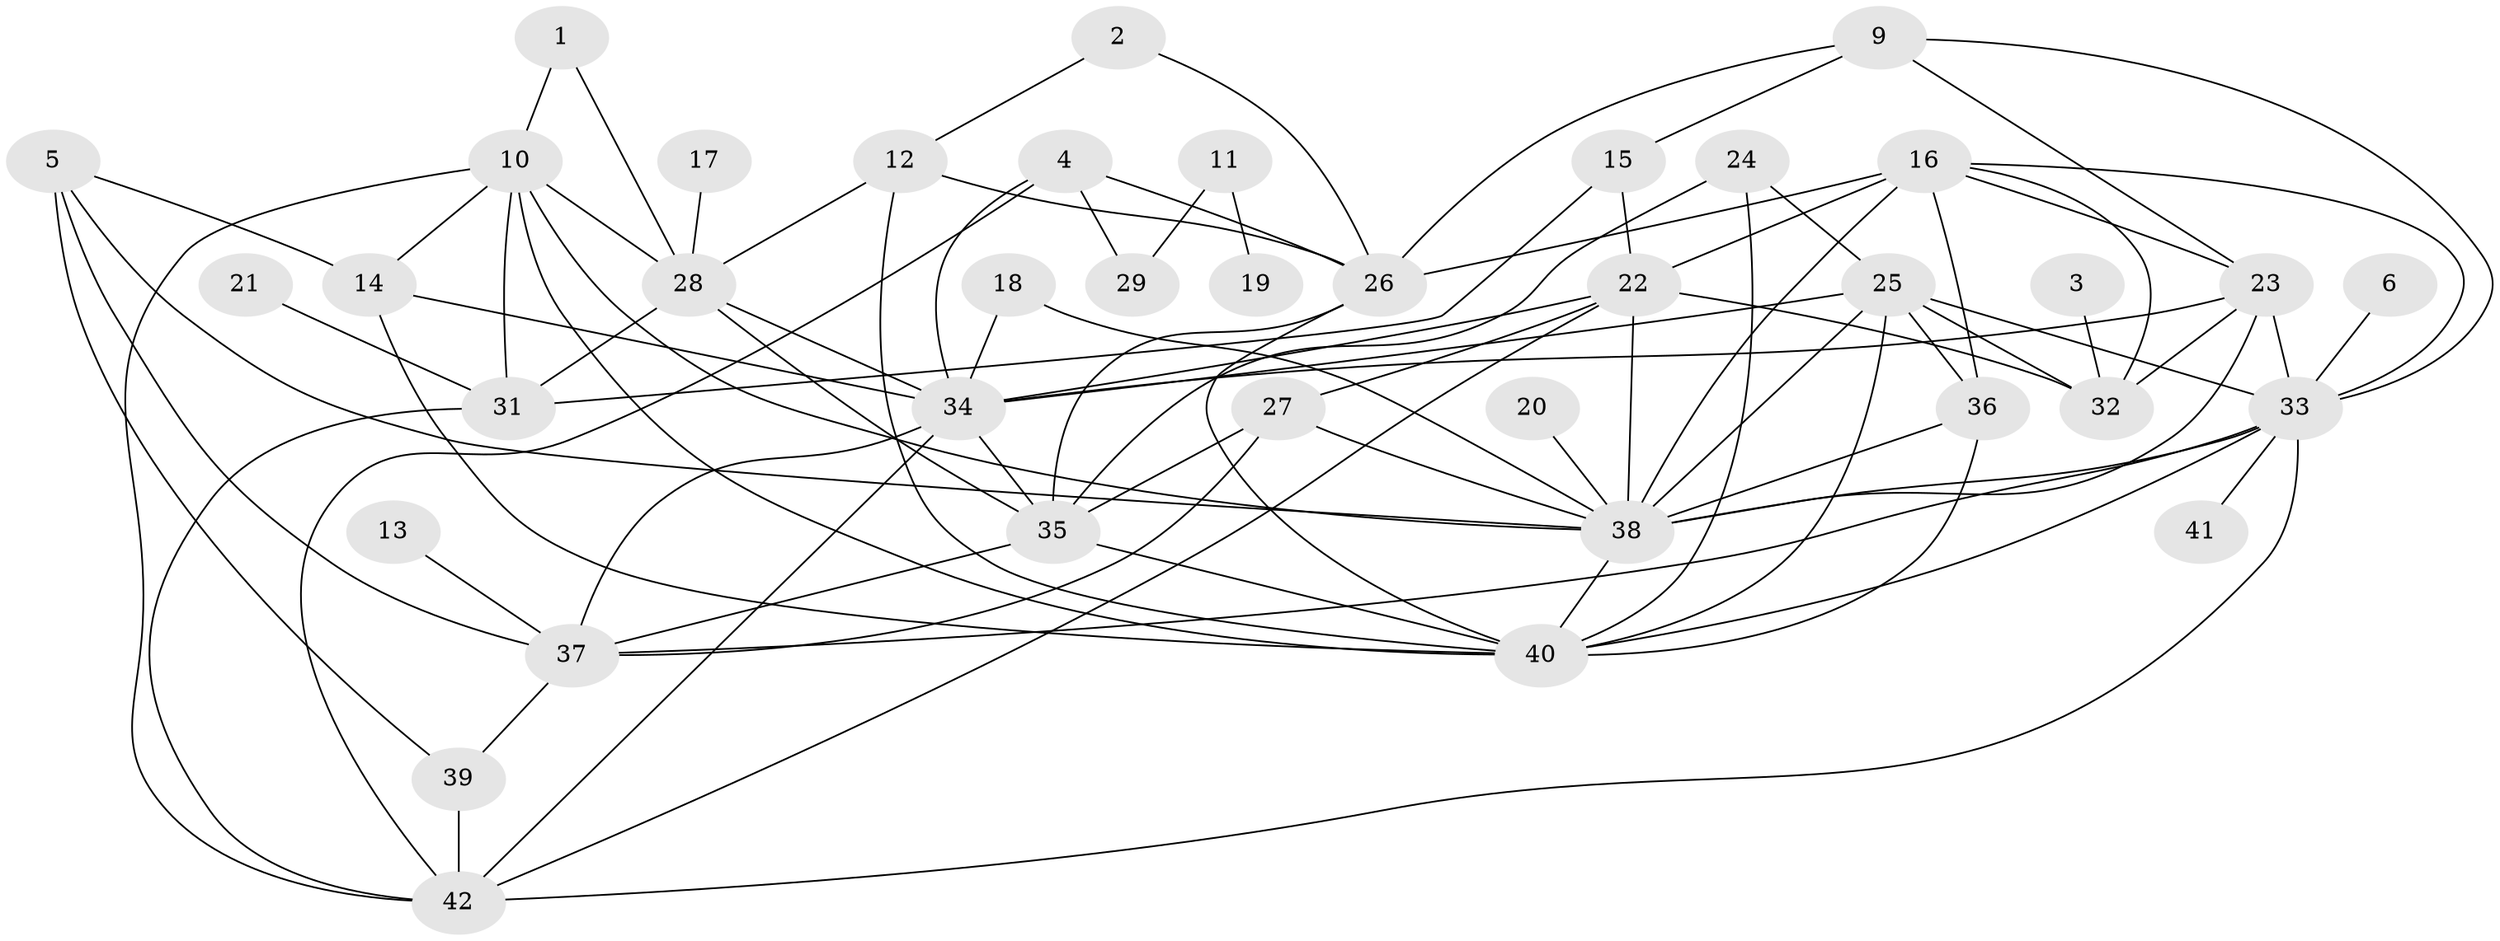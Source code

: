 // original degree distribution, {2: 0.14285714285714285, 1: 0.15476190476190477, 4: 0.20238095238095238, 5: 0.07142857142857142, 6: 0.09523809523809523, 3: 0.27380952380952384, 0: 0.03571428571428571, 7: 0.023809523809523808}
// Generated by graph-tools (version 1.1) at 2025/49/03/09/25 03:49:11]
// undirected, 39 vertices, 88 edges
graph export_dot {
graph [start="1"]
  node [color=gray90,style=filled];
  1;
  2;
  3;
  4;
  5;
  6;
  9;
  10;
  11;
  12;
  13;
  14;
  15;
  16;
  17;
  18;
  19;
  20;
  21;
  22;
  23;
  24;
  25;
  26;
  27;
  28;
  29;
  31;
  32;
  33;
  34;
  35;
  36;
  37;
  38;
  39;
  40;
  41;
  42;
  1 -- 10 [weight=1.0];
  1 -- 28 [weight=1.0];
  2 -- 12 [weight=1.0];
  2 -- 26 [weight=1.0];
  3 -- 32 [weight=1.0];
  4 -- 26 [weight=1.0];
  4 -- 29 [weight=1.0];
  4 -- 34 [weight=1.0];
  4 -- 42 [weight=1.0];
  5 -- 14 [weight=1.0];
  5 -- 37 [weight=1.0];
  5 -- 38 [weight=1.0];
  5 -- 39 [weight=1.0];
  6 -- 33 [weight=1.0];
  9 -- 15 [weight=1.0];
  9 -- 23 [weight=1.0];
  9 -- 26 [weight=1.0];
  9 -- 33 [weight=1.0];
  10 -- 14 [weight=1.0];
  10 -- 28 [weight=1.0];
  10 -- 31 [weight=1.0];
  10 -- 38 [weight=1.0];
  10 -- 40 [weight=1.0];
  10 -- 42 [weight=1.0];
  11 -- 19 [weight=1.0];
  11 -- 29 [weight=1.0];
  12 -- 26 [weight=1.0];
  12 -- 28 [weight=1.0];
  12 -- 40 [weight=1.0];
  13 -- 37 [weight=1.0];
  14 -- 34 [weight=1.0];
  14 -- 40 [weight=1.0];
  15 -- 22 [weight=1.0];
  15 -- 31 [weight=1.0];
  16 -- 22 [weight=1.0];
  16 -- 23 [weight=1.0];
  16 -- 26 [weight=1.0];
  16 -- 32 [weight=1.0];
  16 -- 33 [weight=1.0];
  16 -- 36 [weight=1.0];
  16 -- 38 [weight=2.0];
  17 -- 28 [weight=1.0];
  18 -- 34 [weight=1.0];
  18 -- 38 [weight=1.0];
  20 -- 38 [weight=1.0];
  21 -- 31 [weight=1.0];
  22 -- 27 [weight=1.0];
  22 -- 32 [weight=1.0];
  22 -- 34 [weight=1.0];
  22 -- 38 [weight=1.0];
  22 -- 42 [weight=1.0];
  23 -- 32 [weight=1.0];
  23 -- 33 [weight=1.0];
  23 -- 34 [weight=1.0];
  23 -- 38 [weight=1.0];
  24 -- 25 [weight=1.0];
  24 -- 35 [weight=1.0];
  24 -- 40 [weight=1.0];
  25 -- 32 [weight=1.0];
  25 -- 33 [weight=1.0];
  25 -- 34 [weight=1.0];
  25 -- 36 [weight=1.0];
  25 -- 38 [weight=1.0];
  25 -- 40 [weight=1.0];
  26 -- 35 [weight=1.0];
  26 -- 40 [weight=1.0];
  27 -- 35 [weight=1.0];
  27 -- 37 [weight=1.0];
  27 -- 38 [weight=1.0];
  28 -- 31 [weight=1.0];
  28 -- 34 [weight=1.0];
  28 -- 35 [weight=1.0];
  31 -- 42 [weight=1.0];
  33 -- 37 [weight=2.0];
  33 -- 38 [weight=1.0];
  33 -- 40 [weight=1.0];
  33 -- 41 [weight=1.0];
  33 -- 42 [weight=1.0];
  34 -- 35 [weight=1.0];
  34 -- 37 [weight=1.0];
  34 -- 42 [weight=1.0];
  35 -- 37 [weight=1.0];
  35 -- 40 [weight=1.0];
  36 -- 38 [weight=1.0];
  36 -- 40 [weight=1.0];
  37 -- 39 [weight=1.0];
  38 -- 40 [weight=1.0];
  39 -- 42 [weight=1.0];
}
